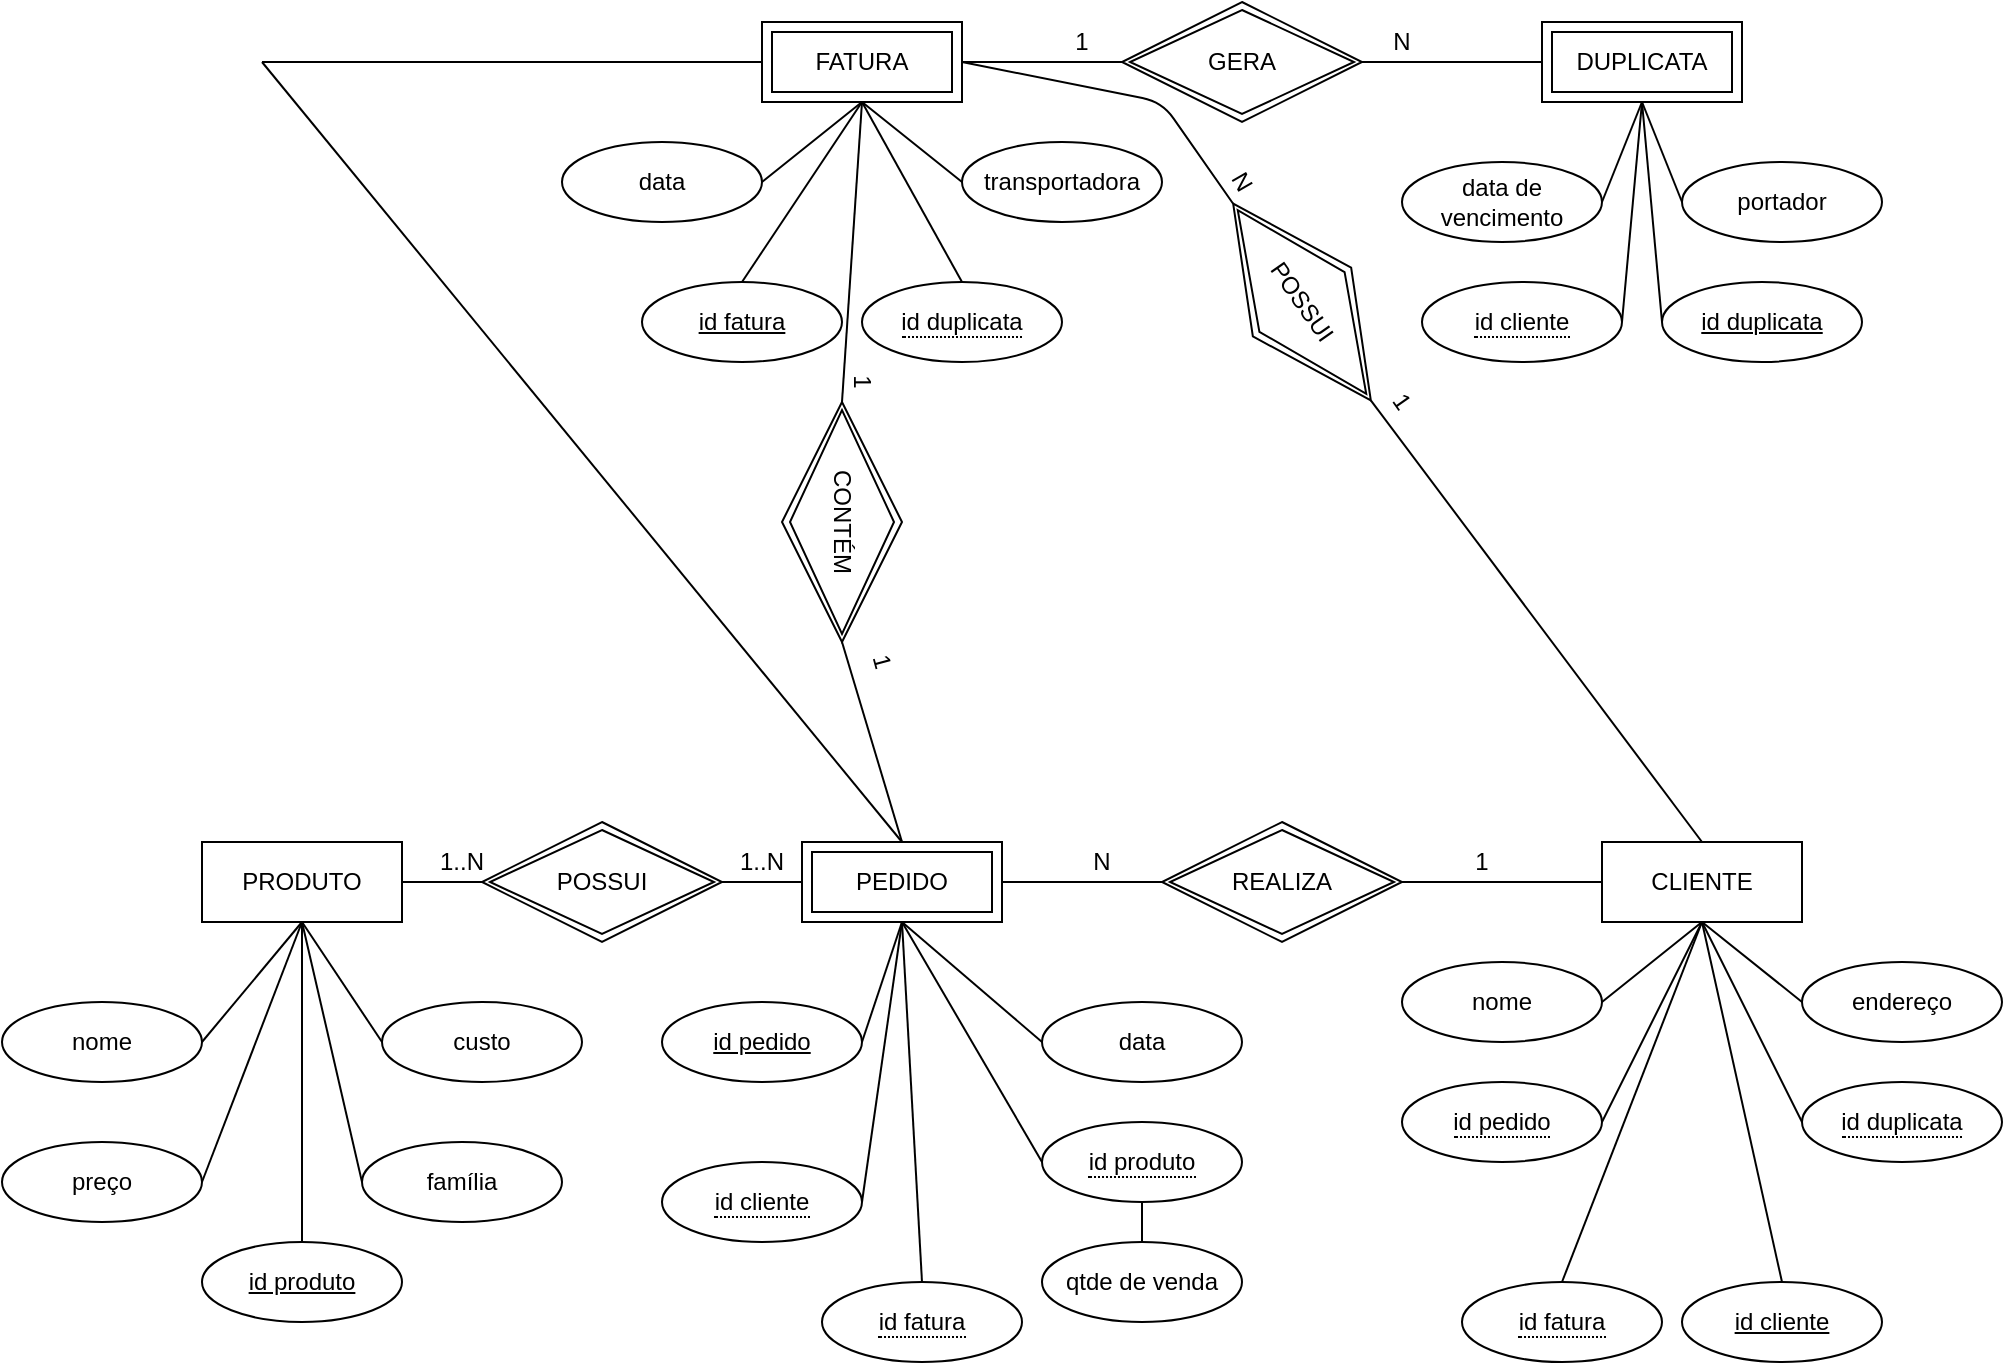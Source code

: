 <mxfile version="13.7.3" type="device"><diagram id="OY7PTwPqNbyps36reSeQ" name="Página-1"><mxGraphModel dx="782" dy="2417" grid="1" gridSize="10" guides="1" tooltips="1" connect="1" arrows="1" fold="1" page="1" pageScale="1" pageWidth="1200" pageHeight="1920" math="0" shadow="0"><root><mxCell id="0"/><mxCell id="1" parent="0"/><mxCell id="ApxgCDUEzXAnVc4-ytIU-2" value="PRODUTO" style="whiteSpace=wrap;html=1;align=center;" vertex="1" parent="1"><mxGeometry x="220" y="40" width="100" height="40" as="geometry"/></mxCell><mxCell id="ApxgCDUEzXAnVc4-ytIU-3" value="id produto" style="ellipse;whiteSpace=wrap;html=1;align=center;fontStyle=4;" vertex="1" parent="1"><mxGeometry x="220" y="240" width="100" height="40" as="geometry"/></mxCell><mxCell id="ApxgCDUEzXAnVc4-ytIU-4" value="nome" style="ellipse;whiteSpace=wrap;html=1;align=center;" vertex="1" parent="1"><mxGeometry x="120" y="120" width="100" height="40" as="geometry"/></mxCell><mxCell id="ApxgCDUEzXAnVc4-ytIU-5" value="custo" style="ellipse;whiteSpace=wrap;html=1;align=center;" vertex="1" parent="1"><mxGeometry x="310" y="120" width="100" height="40" as="geometry"/></mxCell><mxCell id="ApxgCDUEzXAnVc4-ytIU-6" value="preço" style="ellipse;whiteSpace=wrap;html=1;align=center;" vertex="1" parent="1"><mxGeometry x="120" y="190" width="100" height="40" as="geometry"/></mxCell><mxCell id="ApxgCDUEzXAnVc4-ytIU-7" value="família" style="ellipse;whiteSpace=wrap;html=1;align=center;" vertex="1" parent="1"><mxGeometry x="300" y="190" width="100" height="40" as="geometry"/></mxCell><mxCell id="ApxgCDUEzXAnVc4-ytIU-8" value="" style="endArrow=none;html=1;exitX=1;exitY=0.5;exitDx=0;exitDy=0;entryX=0.5;entryY=1;entryDx=0;entryDy=0;" edge="1" parent="1" source="ApxgCDUEzXAnVc4-ytIU-4" target="ApxgCDUEzXAnVc4-ytIU-2"><mxGeometry width="50" height="50" relative="1" as="geometry"><mxPoint x="380" y="180" as="sourcePoint"/><mxPoint x="430" y="130" as="targetPoint"/></mxGeometry></mxCell><mxCell id="ApxgCDUEzXAnVc4-ytIU-9" value="" style="endArrow=none;html=1;exitX=1;exitY=0.5;exitDx=0;exitDy=0;entryX=0.5;entryY=1;entryDx=0;entryDy=0;" edge="1" parent="1" source="ApxgCDUEzXAnVc4-ytIU-6" target="ApxgCDUEzXAnVc4-ytIU-2"><mxGeometry width="50" height="50" relative="1" as="geometry"><mxPoint x="380" y="180" as="sourcePoint"/><mxPoint x="430" y="130" as="targetPoint"/></mxGeometry></mxCell><mxCell id="ApxgCDUEzXAnVc4-ytIU-10" value="" style="endArrow=none;html=1;exitX=0.5;exitY=0;exitDx=0;exitDy=0;entryX=0.5;entryY=1;entryDx=0;entryDy=0;" edge="1" parent="1" source="ApxgCDUEzXAnVc4-ytIU-3" target="ApxgCDUEzXAnVc4-ytIU-2"><mxGeometry width="50" height="50" relative="1" as="geometry"><mxPoint x="380" y="180" as="sourcePoint"/><mxPoint x="430" y="130" as="targetPoint"/></mxGeometry></mxCell><mxCell id="ApxgCDUEzXAnVc4-ytIU-11" value="" style="endArrow=none;html=1;exitX=0;exitY=0.5;exitDx=0;exitDy=0;entryX=0.5;entryY=1;entryDx=0;entryDy=0;" edge="1" parent="1" source="ApxgCDUEzXAnVc4-ytIU-7" target="ApxgCDUEzXAnVc4-ytIU-2"><mxGeometry width="50" height="50" relative="1" as="geometry"><mxPoint x="380" y="180" as="sourcePoint"/><mxPoint x="430" y="130" as="targetPoint"/></mxGeometry></mxCell><mxCell id="ApxgCDUEzXAnVc4-ytIU-12" value="" style="endArrow=none;html=1;exitX=0;exitY=0.5;exitDx=0;exitDy=0;entryX=0.5;entryY=1;entryDx=0;entryDy=0;" edge="1" parent="1" source="ApxgCDUEzXAnVc4-ytIU-5" target="ApxgCDUEzXAnVc4-ytIU-2"><mxGeometry width="50" height="50" relative="1" as="geometry"><mxPoint x="380" y="180" as="sourcePoint"/><mxPoint x="430" y="130" as="targetPoint"/></mxGeometry></mxCell><mxCell id="ApxgCDUEzXAnVc4-ytIU-13" value="PEDIDO" style="shape=ext;margin=3;double=1;whiteSpace=wrap;html=1;align=center;" vertex="1" parent="1"><mxGeometry x="520" y="40" width="100" height="40" as="geometry"/></mxCell><mxCell id="ApxgCDUEzXAnVc4-ytIU-14" value="data" style="ellipse;whiteSpace=wrap;html=1;align=center;" vertex="1" parent="1"><mxGeometry x="640" y="120" width="100" height="40" as="geometry"/></mxCell><mxCell id="ApxgCDUEzXAnVc4-ytIU-15" value="id pedido" style="ellipse;whiteSpace=wrap;html=1;align=center;fontStyle=4;" vertex="1" parent="1"><mxGeometry x="450" y="120" width="100" height="40" as="geometry"/></mxCell><mxCell id="ApxgCDUEzXAnVc4-ytIU-16" value="&lt;span style=&quot;border-bottom: 1px dotted&quot;&gt;id cliente&lt;/span&gt;" style="ellipse;whiteSpace=wrap;html=1;align=center;" vertex="1" parent="1"><mxGeometry x="450" y="200" width="100" height="40" as="geometry"/></mxCell><mxCell id="ApxgCDUEzXAnVc4-ytIU-17" value="&lt;span style=&quot;border-bottom: 1px dotted&quot;&gt;id produto&lt;/span&gt;" style="ellipse;whiteSpace=wrap;html=1;align=center;" vertex="1" parent="1"><mxGeometry x="640" y="180" width="100" height="40" as="geometry"/></mxCell><mxCell id="ApxgCDUEzXAnVc4-ytIU-18" value="qtde de venda" style="ellipse;whiteSpace=wrap;html=1;align=center;" vertex="1" parent="1"><mxGeometry x="640" y="240" width="100" height="40" as="geometry"/></mxCell><mxCell id="ApxgCDUEzXAnVc4-ytIU-19" value="" style="endArrow=none;html=1;exitX=1;exitY=0.5;exitDx=0;exitDy=0;entryX=0.5;entryY=1;entryDx=0;entryDy=0;" edge="1" parent="1" source="ApxgCDUEzXAnVc4-ytIU-15" target="ApxgCDUEzXAnVc4-ytIU-13"><mxGeometry width="50" height="50" relative="1" as="geometry"><mxPoint x="480" y="180" as="sourcePoint"/><mxPoint x="530" y="130" as="targetPoint"/></mxGeometry></mxCell><mxCell id="ApxgCDUEzXAnVc4-ytIU-20" value="" style="endArrow=none;html=1;exitX=1;exitY=0.5;exitDx=0;exitDy=0;entryX=0.5;entryY=1;entryDx=0;entryDy=0;" edge="1" parent="1" source="ApxgCDUEzXAnVc4-ytIU-16" target="ApxgCDUEzXAnVc4-ytIU-13"><mxGeometry width="50" height="50" relative="1" as="geometry"><mxPoint x="480" y="180" as="sourcePoint"/><mxPoint x="530" y="130" as="targetPoint"/></mxGeometry></mxCell><mxCell id="ApxgCDUEzXAnVc4-ytIU-21" value="" style="endArrow=none;html=1;exitX=0;exitY=0.5;exitDx=0;exitDy=0;entryX=0.5;entryY=1;entryDx=0;entryDy=0;" edge="1" parent="1" source="ApxgCDUEzXAnVc4-ytIU-14" target="ApxgCDUEzXAnVc4-ytIU-13"><mxGeometry width="50" height="50" relative="1" as="geometry"><mxPoint x="480" y="180" as="sourcePoint"/><mxPoint x="530" y="130" as="targetPoint"/></mxGeometry></mxCell><mxCell id="ApxgCDUEzXAnVc4-ytIU-22" value="" style="endArrow=none;html=1;exitX=0;exitY=0.5;exitDx=0;exitDy=0;entryX=0.5;entryY=1;entryDx=0;entryDy=0;" edge="1" parent="1" source="ApxgCDUEzXAnVc4-ytIU-17" target="ApxgCDUEzXAnVc4-ytIU-13"><mxGeometry width="50" height="50" relative="1" as="geometry"><mxPoint x="480" y="180" as="sourcePoint"/><mxPoint x="530" y="130" as="targetPoint"/></mxGeometry></mxCell><mxCell id="ApxgCDUEzXAnVc4-ytIU-23" value="" style="endArrow=none;html=1;exitX=0.5;exitY=0;exitDx=0;exitDy=0;entryX=0.5;entryY=1;entryDx=0;entryDy=0;" edge="1" parent="1" source="ApxgCDUEzXAnVc4-ytIU-18" target="ApxgCDUEzXAnVc4-ytIU-17"><mxGeometry width="50" height="50" relative="1" as="geometry"><mxPoint x="480" y="180" as="sourcePoint"/><mxPoint x="530" y="130" as="targetPoint"/></mxGeometry></mxCell><mxCell id="ApxgCDUEzXAnVc4-ytIU-24" value="CLIENTE" style="whiteSpace=wrap;html=1;align=center;" vertex="1" parent="1"><mxGeometry x="920" y="40" width="100" height="40" as="geometry"/></mxCell><mxCell id="ApxgCDUEzXAnVc4-ytIU-25" value="id cliente" style="ellipse;whiteSpace=wrap;html=1;align=center;fontStyle=4;" vertex="1" parent="1"><mxGeometry x="960" y="260" width="100" height="40" as="geometry"/></mxCell><mxCell id="ApxgCDUEzXAnVc4-ytIU-26" value="nome" style="ellipse;whiteSpace=wrap;html=1;align=center;" vertex="1" parent="1"><mxGeometry x="820" y="100" width="100" height="40" as="geometry"/></mxCell><mxCell id="ApxgCDUEzXAnVc4-ytIU-27" value="endereço" style="ellipse;whiteSpace=wrap;html=1;align=center;" vertex="1" parent="1"><mxGeometry x="1020" y="100" width="100" height="40" as="geometry"/></mxCell><mxCell id="ApxgCDUEzXAnVc4-ytIU-30" value="&lt;span style=&quot;border-bottom: 1px dotted&quot;&gt;id pedido&lt;/span&gt;" style="ellipse;whiteSpace=wrap;html=1;align=center;" vertex="1" parent="1"><mxGeometry x="820" y="160" width="100" height="40" as="geometry"/></mxCell><mxCell id="ApxgCDUEzXAnVc4-ytIU-31" value="&lt;span style=&quot;border-bottom: 1px dotted&quot;&gt;id fatura&lt;/span&gt;" style="ellipse;whiteSpace=wrap;html=1;align=center;" vertex="1" parent="1"><mxGeometry x="850" y="260" width="100" height="40" as="geometry"/></mxCell><mxCell id="ApxgCDUEzXAnVc4-ytIU-32" value="&lt;span style=&quot;border-bottom: 1px dotted&quot;&gt;id duplicata&lt;/span&gt;" style="ellipse;whiteSpace=wrap;html=1;align=center;" vertex="1" parent="1"><mxGeometry x="1020" y="160" width="100" height="40" as="geometry"/></mxCell><mxCell id="ApxgCDUEzXAnVc4-ytIU-33" value="&lt;span style=&quot;border-bottom: 1px dotted&quot;&gt;id fatura&lt;/span&gt;" style="ellipse;whiteSpace=wrap;html=1;align=center;" vertex="1" parent="1"><mxGeometry x="530" y="260" width="100" height="40" as="geometry"/></mxCell><mxCell id="ApxgCDUEzXAnVc4-ytIU-34" value="" style="endArrow=none;html=1;exitX=0.5;exitY=0;exitDx=0;exitDy=0;entryX=0.5;entryY=1;entryDx=0;entryDy=0;" edge="1" parent="1" source="ApxgCDUEzXAnVc4-ytIU-33" target="ApxgCDUEzXAnVc4-ytIU-13"><mxGeometry width="50" height="50" relative="1" as="geometry"><mxPoint x="760" y="200" as="sourcePoint"/><mxPoint x="810" y="150" as="targetPoint"/></mxGeometry></mxCell><mxCell id="ApxgCDUEzXAnVc4-ytIU-35" value="" style="endArrow=none;html=1;exitX=1;exitY=0.5;exitDx=0;exitDy=0;entryX=0.5;entryY=1;entryDx=0;entryDy=0;" edge="1" parent="1" source="ApxgCDUEzXAnVc4-ytIU-26" target="ApxgCDUEzXAnVc4-ytIU-24"><mxGeometry width="50" height="50" relative="1" as="geometry"><mxPoint x="970" y="200" as="sourcePoint"/><mxPoint x="1020" y="150" as="targetPoint"/></mxGeometry></mxCell><mxCell id="ApxgCDUEzXAnVc4-ytIU-36" value="" style="endArrow=none;html=1;exitX=1;exitY=0.5;exitDx=0;exitDy=0;entryX=0.5;entryY=1;entryDx=0;entryDy=0;" edge="1" parent="1" source="ApxgCDUEzXAnVc4-ytIU-30" target="ApxgCDUEzXAnVc4-ytIU-24"><mxGeometry width="50" height="50" relative="1" as="geometry"><mxPoint x="970" y="200" as="sourcePoint"/><mxPoint x="1020" y="150" as="targetPoint"/></mxGeometry></mxCell><mxCell id="ApxgCDUEzXAnVc4-ytIU-37" value="" style="endArrow=none;html=1;exitX=0.5;exitY=0;exitDx=0;exitDy=0;entryX=0.5;entryY=1;entryDx=0;entryDy=0;" edge="1" parent="1" source="ApxgCDUEzXAnVc4-ytIU-31" target="ApxgCDUEzXAnVc4-ytIU-24"><mxGeometry width="50" height="50" relative="1" as="geometry"><mxPoint x="970" y="200" as="sourcePoint"/><mxPoint x="1020" y="150" as="targetPoint"/></mxGeometry></mxCell><mxCell id="ApxgCDUEzXAnVc4-ytIU-38" value="" style="endArrow=none;html=1;exitX=0.5;exitY=0;exitDx=0;exitDy=0;entryX=0.5;entryY=1;entryDx=0;entryDy=0;" edge="1" parent="1" source="ApxgCDUEzXAnVc4-ytIU-25" target="ApxgCDUEzXAnVc4-ytIU-24"><mxGeometry width="50" height="50" relative="1" as="geometry"><mxPoint x="970" y="200" as="sourcePoint"/><mxPoint x="1020" y="150" as="targetPoint"/></mxGeometry></mxCell><mxCell id="ApxgCDUEzXAnVc4-ytIU-39" value="" style="endArrow=none;html=1;exitX=0;exitY=0.5;exitDx=0;exitDy=0;entryX=0.5;entryY=1;entryDx=0;entryDy=0;" edge="1" parent="1" source="ApxgCDUEzXAnVc4-ytIU-27" target="ApxgCDUEzXAnVc4-ytIU-24"><mxGeometry width="50" height="50" relative="1" as="geometry"><mxPoint x="970" y="200" as="sourcePoint"/><mxPoint x="1020" y="150" as="targetPoint"/></mxGeometry></mxCell><mxCell id="ApxgCDUEzXAnVc4-ytIU-40" value="" style="endArrow=none;html=1;exitX=0;exitY=0.5;exitDx=0;exitDy=0;entryX=0.5;entryY=1;entryDx=0;entryDy=0;" edge="1" parent="1" source="ApxgCDUEzXAnVc4-ytIU-32" target="ApxgCDUEzXAnVc4-ytIU-24"><mxGeometry width="50" height="50" relative="1" as="geometry"><mxPoint x="970" y="200" as="sourcePoint"/><mxPoint x="1020" y="150" as="targetPoint"/></mxGeometry></mxCell><mxCell id="ApxgCDUEzXAnVc4-ytIU-41" value="FATURA" style="shape=ext;margin=3;double=1;whiteSpace=wrap;html=1;align=center;" vertex="1" parent="1"><mxGeometry x="500" y="-370" width="100" height="40" as="geometry"/></mxCell><mxCell id="ApxgCDUEzXAnVc4-ytIU-42" value="id fatura" style="ellipse;whiteSpace=wrap;html=1;align=center;fontStyle=4;" vertex="1" parent="1"><mxGeometry x="440" y="-240" width="100" height="40" as="geometry"/></mxCell><mxCell id="ApxgCDUEzXAnVc4-ytIU-43" value="data" style="ellipse;whiteSpace=wrap;html=1;align=center;" vertex="1" parent="1"><mxGeometry x="400" y="-310" width="100" height="40" as="geometry"/></mxCell><mxCell id="ApxgCDUEzXAnVc4-ytIU-44" value="&lt;span style=&quot;border-bottom: 1px dotted&quot;&gt;id duplicata&lt;/span&gt;" style="ellipse;whiteSpace=wrap;html=1;align=center;" vertex="1" parent="1"><mxGeometry x="550" y="-240" width="100" height="40" as="geometry"/></mxCell><mxCell id="ApxgCDUEzXAnVc4-ytIU-45" value="transportadora" style="ellipse;whiteSpace=wrap;html=1;align=center;" vertex="1" parent="1"><mxGeometry x="600" y="-310" width="100" height="40" as="geometry"/></mxCell><mxCell id="ApxgCDUEzXAnVc4-ytIU-46" value="" style="endArrow=none;html=1;exitX=1;exitY=0.5;exitDx=0;exitDy=0;entryX=0.5;entryY=1;entryDx=0;entryDy=0;" edge="1" parent="1" source="ApxgCDUEzXAnVc4-ytIU-43" target="ApxgCDUEzXAnVc4-ytIU-41"><mxGeometry width="50" height="50" relative="1" as="geometry"><mxPoint x="620" y="-200" as="sourcePoint"/><mxPoint x="670" y="-250" as="targetPoint"/></mxGeometry></mxCell><mxCell id="ApxgCDUEzXAnVc4-ytIU-47" value="" style="endArrow=none;html=1;exitX=0.5;exitY=0;exitDx=0;exitDy=0;entryX=0.5;entryY=1;entryDx=0;entryDy=0;" edge="1" parent="1" source="ApxgCDUEzXAnVc4-ytIU-42" target="ApxgCDUEzXAnVc4-ytIU-41"><mxGeometry width="50" height="50" relative="1" as="geometry"><mxPoint x="620" y="-200" as="sourcePoint"/><mxPoint x="670" y="-250" as="targetPoint"/></mxGeometry></mxCell><mxCell id="ApxgCDUEzXAnVc4-ytIU-48" value="" style="endArrow=none;html=1;exitX=0.5;exitY=0;exitDx=0;exitDy=0;entryX=0.5;entryY=1;entryDx=0;entryDy=0;" edge="1" parent="1" source="ApxgCDUEzXAnVc4-ytIU-44" target="ApxgCDUEzXAnVc4-ytIU-41"><mxGeometry width="50" height="50" relative="1" as="geometry"><mxPoint x="620" y="-200" as="sourcePoint"/><mxPoint x="670" y="-250" as="targetPoint"/></mxGeometry></mxCell><mxCell id="ApxgCDUEzXAnVc4-ytIU-49" value="" style="endArrow=none;html=1;exitX=0;exitY=0.5;exitDx=0;exitDy=0;entryX=0.5;entryY=1;entryDx=0;entryDy=0;" edge="1" parent="1" source="ApxgCDUEzXAnVc4-ytIU-45" target="ApxgCDUEzXAnVc4-ytIU-41"><mxGeometry width="50" height="50" relative="1" as="geometry"><mxPoint x="620" y="-200" as="sourcePoint"/><mxPoint x="670" y="-250" as="targetPoint"/></mxGeometry></mxCell><mxCell id="ApxgCDUEzXAnVc4-ytIU-50" value="DUPLICATA" style="shape=ext;margin=3;double=1;whiteSpace=wrap;html=1;align=center;" vertex="1" parent="1"><mxGeometry x="890" y="-370" width="100" height="40" as="geometry"/></mxCell><mxCell id="ApxgCDUEzXAnVc4-ytIU-51" value="data de vencimento" style="ellipse;whiteSpace=wrap;html=1;align=center;" vertex="1" parent="1"><mxGeometry x="820" y="-300" width="100" height="40" as="geometry"/></mxCell><mxCell id="ApxgCDUEzXAnVc4-ytIU-52" value="id duplicata" style="ellipse;whiteSpace=wrap;html=1;align=center;fontStyle=4;" vertex="1" parent="1"><mxGeometry x="950" y="-240" width="100" height="40" as="geometry"/></mxCell><mxCell id="ApxgCDUEzXAnVc4-ytIU-54" value="&lt;span style=&quot;border-bottom: 1px dotted&quot;&gt;id cliente&lt;/span&gt;" style="ellipse;whiteSpace=wrap;html=1;align=center;" vertex="1" parent="1"><mxGeometry x="830" y="-240" width="100" height="40" as="geometry"/></mxCell><mxCell id="ApxgCDUEzXAnVc4-ytIU-55" value="portador" style="ellipse;whiteSpace=wrap;html=1;align=center;" vertex="1" parent="1"><mxGeometry x="960" y="-300" width="100" height="40" as="geometry"/></mxCell><mxCell id="ApxgCDUEzXAnVc4-ytIU-56" value="" style="endArrow=none;html=1;exitX=1;exitY=0.5;exitDx=0;exitDy=0;entryX=0.5;entryY=1;entryDx=0;entryDy=0;" edge="1" parent="1" source="ApxgCDUEzXAnVc4-ytIU-51" target="ApxgCDUEzXAnVc4-ytIU-50"><mxGeometry width="50" height="50" relative="1" as="geometry"><mxPoint x="880" y="-210" as="sourcePoint"/><mxPoint x="930" y="-260" as="targetPoint"/></mxGeometry></mxCell><mxCell id="ApxgCDUEzXAnVc4-ytIU-57" value="" style="endArrow=none;html=1;exitX=1;exitY=0.5;exitDx=0;exitDy=0;entryX=0.5;entryY=1;entryDx=0;entryDy=0;" edge="1" parent="1" source="ApxgCDUEzXAnVc4-ytIU-54" target="ApxgCDUEzXAnVc4-ytIU-50"><mxGeometry width="50" height="50" relative="1" as="geometry"><mxPoint x="850" y="-210" as="sourcePoint"/><mxPoint x="900" y="-260" as="targetPoint"/></mxGeometry></mxCell><mxCell id="ApxgCDUEzXAnVc4-ytIU-58" value="" style="endArrow=none;html=1;exitX=0;exitY=0.5;exitDx=0;exitDy=0;entryX=0.5;entryY=1;entryDx=0;entryDy=0;" edge="1" parent="1" source="ApxgCDUEzXAnVc4-ytIU-52" target="ApxgCDUEzXAnVc4-ytIU-50"><mxGeometry width="50" height="50" relative="1" as="geometry"><mxPoint x="850" y="-210" as="sourcePoint"/><mxPoint x="900" y="-260" as="targetPoint"/></mxGeometry></mxCell><mxCell id="ApxgCDUEzXAnVc4-ytIU-59" value="" style="endArrow=none;html=1;exitX=0;exitY=0.5;exitDx=0;exitDy=0;entryX=0.5;entryY=1;entryDx=0;entryDy=0;" edge="1" parent="1" source="ApxgCDUEzXAnVc4-ytIU-55" target="ApxgCDUEzXAnVc4-ytIU-50"><mxGeometry width="50" height="50" relative="1" as="geometry"><mxPoint x="850" y="-210" as="sourcePoint"/><mxPoint x="900" y="-260" as="targetPoint"/></mxGeometry></mxCell><mxCell id="ApxgCDUEzXAnVc4-ytIU-60" value="" style="endArrow=none;html=1;exitX=1;exitY=0.5;exitDx=0;exitDy=0;entryX=0;entryY=0.5;entryDx=0;entryDy=0;" edge="1" parent="1" source="ApxgCDUEzXAnVc4-ytIU-79" target="ApxgCDUEzXAnVc4-ytIU-50"><mxGeometry width="50" height="50" relative="1" as="geometry"><mxPoint x="740" y="-210" as="sourcePoint"/><mxPoint x="790" y="-260" as="targetPoint"/></mxGeometry></mxCell><mxCell id="ApxgCDUEzXAnVc4-ytIU-62" value="" style="endArrow=none;html=1;entryX=0;entryY=0.5;entryDx=0;entryDy=0;" edge="1" parent="1" target="ApxgCDUEzXAnVc4-ytIU-41"><mxGeometry width="50" height="50" relative="1" as="geometry"><mxPoint x="250" y="-350" as="sourcePoint"/><mxPoint x="640" y="-160" as="targetPoint"/></mxGeometry></mxCell><mxCell id="ApxgCDUEzXAnVc4-ytIU-63" value="" style="endArrow=none;html=1;entryX=0.5;entryY=0;entryDx=0;entryDy=0;" edge="1" parent="1" target="ApxgCDUEzXAnVc4-ytIU-13"><mxGeometry width="50" height="50" relative="1" as="geometry"><mxPoint x="250" y="-350" as="sourcePoint"/><mxPoint x="640" y="-160" as="targetPoint"/></mxGeometry></mxCell><mxCell id="ApxgCDUEzXAnVc4-ytIU-64" value="" style="endArrow=none;html=1;exitX=1;exitY=0.5;exitDx=0;exitDy=0;entryX=0;entryY=0.5;entryDx=0;entryDy=0;" edge="1" parent="1" source="ApxgCDUEzXAnVc4-ytIU-75" target="ApxgCDUEzXAnVc4-ytIU-13"><mxGeometry width="50" height="50" relative="1" as="geometry"><mxPoint x="510" y="90" as="sourcePoint"/><mxPoint x="560" y="40" as="targetPoint"/></mxGeometry></mxCell><mxCell id="ApxgCDUEzXAnVc4-ytIU-75" value="POSSUI" style="shape=rhombus;double=1;perimeter=rhombusPerimeter;whiteSpace=wrap;html=1;align=center;" vertex="1" parent="1"><mxGeometry x="360" y="30" width="120" height="60" as="geometry"/></mxCell><mxCell id="ApxgCDUEzXAnVc4-ytIU-76" value="" style="endArrow=none;html=1;exitX=1;exitY=0.5;exitDx=0;exitDy=0;entryX=0;entryY=0.5;entryDx=0;entryDy=0;" edge="1" parent="1" source="ApxgCDUEzXAnVc4-ytIU-2" target="ApxgCDUEzXAnVc4-ytIU-75"><mxGeometry width="50" height="50" relative="1" as="geometry"><mxPoint x="320" y="60" as="sourcePoint"/><mxPoint x="520" y="60" as="targetPoint"/></mxGeometry></mxCell><mxCell id="ApxgCDUEzXAnVc4-ytIU-79" value="GERA" style="shape=rhombus;double=1;perimeter=rhombusPerimeter;whiteSpace=wrap;html=1;align=center;" vertex="1" parent="1"><mxGeometry x="680" y="-380" width="120" height="60" as="geometry"/></mxCell><mxCell id="ApxgCDUEzXAnVc4-ytIU-80" value="" style="endArrow=none;html=1;exitX=1;exitY=0.5;exitDx=0;exitDy=0;entryX=0;entryY=0.5;entryDx=0;entryDy=0;" edge="1" parent="1" source="ApxgCDUEzXAnVc4-ytIU-41" target="ApxgCDUEzXAnVc4-ytIU-79"><mxGeometry width="50" height="50" relative="1" as="geometry"><mxPoint x="600" y="-350" as="sourcePoint"/><mxPoint x="890" y="-350" as="targetPoint"/></mxGeometry></mxCell><mxCell id="ApxgCDUEzXAnVc4-ytIU-83" value="POSSUI" style="shape=rhombus;double=1;perimeter=rhombusPerimeter;whiteSpace=wrap;html=1;align=center;rotation=55;" vertex="1" parent="1"><mxGeometry x="710" y="-260" width="120" height="60" as="geometry"/></mxCell><mxCell id="ApxgCDUEzXAnVc4-ytIU-85" value="" style="endArrow=none;html=1;exitX=1;exitY=0.5;exitDx=0;exitDy=0;entryX=0;entryY=0.5;entryDx=0;entryDy=0;" edge="1" parent="1" source="ApxgCDUEzXAnVc4-ytIU-41" target="ApxgCDUEzXAnVc4-ytIU-83"><mxGeometry width="50" height="50" relative="1" as="geometry"><mxPoint x="800" y="-90" as="sourcePoint"/><mxPoint x="750" y="-300" as="targetPoint"/><Array as="points"><mxPoint x="700" y="-330"/></Array></mxGeometry></mxCell><mxCell id="ApxgCDUEzXAnVc4-ytIU-87" value="" style="endArrow=none;html=1;exitX=1;exitY=0.5;exitDx=0;exitDy=0;entryX=0.5;entryY=0;entryDx=0;entryDy=0;" edge="1" parent="1" source="ApxgCDUEzXAnVc4-ytIU-83" target="ApxgCDUEzXAnVc4-ytIU-24"><mxGeometry width="50" height="50" relative="1" as="geometry"><mxPoint x="800" y="-90" as="sourcePoint"/><mxPoint x="850" y="-140" as="targetPoint"/></mxGeometry></mxCell><mxCell id="ApxgCDUEzXAnVc4-ytIU-88" value="1..N" style="text;html=1;strokeColor=none;fillColor=none;align=center;verticalAlign=middle;whiteSpace=wrap;rounded=0;" vertex="1" parent="1"><mxGeometry x="330" y="40" width="40" height="20" as="geometry"/></mxCell><mxCell id="ApxgCDUEzXAnVc4-ytIU-89" value="1..N" style="text;html=1;strokeColor=none;fillColor=none;align=center;verticalAlign=middle;whiteSpace=wrap;rounded=0;" vertex="1" parent="1"><mxGeometry x="480" y="40" width="40" height="20" as="geometry"/></mxCell><mxCell id="ApxgCDUEzXAnVc4-ytIU-92" value="1" style="text;html=1;strokeColor=none;fillColor=none;align=center;verticalAlign=middle;whiteSpace=wrap;rounded=0;" vertex="1" parent="1"><mxGeometry x="640" y="-370" width="40" height="20" as="geometry"/></mxCell><mxCell id="ApxgCDUEzXAnVc4-ytIU-93" value="N" style="text;html=1;strokeColor=none;fillColor=none;align=center;verticalAlign=middle;whiteSpace=wrap;rounded=0;" vertex="1" parent="1"><mxGeometry x="800" y="-370" width="40" height="20" as="geometry"/></mxCell><mxCell id="ApxgCDUEzXAnVc4-ytIU-94" value="1" style="text;html=1;strokeColor=none;fillColor=none;align=center;verticalAlign=middle;whiteSpace=wrap;rounded=0;rotation=55;" vertex="1" parent="1"><mxGeometry x="800" y="-190" width="40" height="20" as="geometry"/></mxCell><mxCell id="ApxgCDUEzXAnVc4-ytIU-95" value="N" style="text;html=1;strokeColor=none;fillColor=none;align=center;verticalAlign=middle;whiteSpace=wrap;rounded=0;rotation=60;" vertex="1" parent="1"><mxGeometry x="720" y="-300" width="40" height="20" as="geometry"/></mxCell><mxCell id="ApxgCDUEzXAnVc4-ytIU-96" value="REALIZA" style="shape=rhombus;double=1;perimeter=rhombusPerimeter;whiteSpace=wrap;html=1;align=center;" vertex="1" parent="1"><mxGeometry x="700" y="30" width="120" height="60" as="geometry"/></mxCell><mxCell id="ApxgCDUEzXAnVc4-ytIU-97" value="" style="endArrow=none;html=1;exitX=1;exitY=0.5;exitDx=0;exitDy=0;entryX=0;entryY=0.5;entryDx=0;entryDy=0;" edge="1" parent="1" source="ApxgCDUEzXAnVc4-ytIU-13" target="ApxgCDUEzXAnVc4-ytIU-96"><mxGeometry width="50" height="50" relative="1" as="geometry"><mxPoint x="660" y="10" as="sourcePoint"/><mxPoint x="710" y="-40" as="targetPoint"/></mxGeometry></mxCell><mxCell id="ApxgCDUEzXAnVc4-ytIU-98" value="" style="endArrow=none;html=1;exitX=1;exitY=0.5;exitDx=0;exitDy=0;entryX=0;entryY=0.5;entryDx=0;entryDy=0;" edge="1" parent="1" source="ApxgCDUEzXAnVc4-ytIU-96" target="ApxgCDUEzXAnVc4-ytIU-24"><mxGeometry width="50" height="50" relative="1" as="geometry"><mxPoint x="660" y="10" as="sourcePoint"/><mxPoint x="710" y="-40" as="targetPoint"/></mxGeometry></mxCell><mxCell id="ApxgCDUEzXAnVc4-ytIU-99" value="1" style="text;html=1;strokeColor=none;fillColor=none;align=center;verticalAlign=middle;whiteSpace=wrap;rounded=0;" vertex="1" parent="1"><mxGeometry x="840" y="40" width="40" height="20" as="geometry"/></mxCell><mxCell id="ApxgCDUEzXAnVc4-ytIU-100" value="N" style="text;html=1;strokeColor=none;fillColor=none;align=center;verticalAlign=middle;whiteSpace=wrap;rounded=0;" vertex="1" parent="1"><mxGeometry x="650" y="40" width="40" height="20" as="geometry"/></mxCell><mxCell id="ApxgCDUEzXAnVc4-ytIU-107" value="CONTÉM" style="shape=rhombus;double=1;perimeter=rhombusPerimeter;whiteSpace=wrap;html=1;align=center;rotation=90;" vertex="1" parent="1"><mxGeometry x="480" y="-150" width="120" height="60" as="geometry"/></mxCell><mxCell id="ApxgCDUEzXAnVc4-ytIU-108" value="" style="endArrow=none;html=1;exitX=1;exitY=0.5;exitDx=0;exitDy=0;entryX=0.5;entryY=0;entryDx=0;entryDy=0;" edge="1" parent="1" source="ApxgCDUEzXAnVc4-ytIU-107" target="ApxgCDUEzXAnVc4-ytIU-13"><mxGeometry width="50" height="50" relative="1" as="geometry"><mxPoint x="620" y="-90" as="sourcePoint"/><mxPoint x="670" y="-140" as="targetPoint"/></mxGeometry></mxCell><mxCell id="ApxgCDUEzXAnVc4-ytIU-109" value="" style="endArrow=none;html=1;exitX=0;exitY=0.5;exitDx=0;exitDy=0;entryX=0.5;entryY=1;entryDx=0;entryDy=0;" edge="1" parent="1" source="ApxgCDUEzXAnVc4-ytIU-107" target="ApxgCDUEzXAnVc4-ytIU-41"><mxGeometry width="50" height="50" relative="1" as="geometry"><mxPoint x="620" y="-90" as="sourcePoint"/><mxPoint x="670" y="-140" as="targetPoint"/></mxGeometry></mxCell><mxCell id="ApxgCDUEzXAnVc4-ytIU-111" value="1" style="text;html=1;strokeColor=none;fillColor=none;align=center;verticalAlign=middle;whiteSpace=wrap;rounded=0;rotation=90;" vertex="1" parent="1"><mxGeometry x="530" y="-200" width="40" height="20" as="geometry"/></mxCell><mxCell id="ApxgCDUEzXAnVc4-ytIU-112" value="1" style="text;html=1;strokeColor=none;fillColor=none;align=center;verticalAlign=middle;whiteSpace=wrap;rounded=0;rotation=75;" vertex="1" parent="1"><mxGeometry x="540" y="-60" width="40" height="20" as="geometry"/></mxCell></root></mxGraphModel></diagram></mxfile>